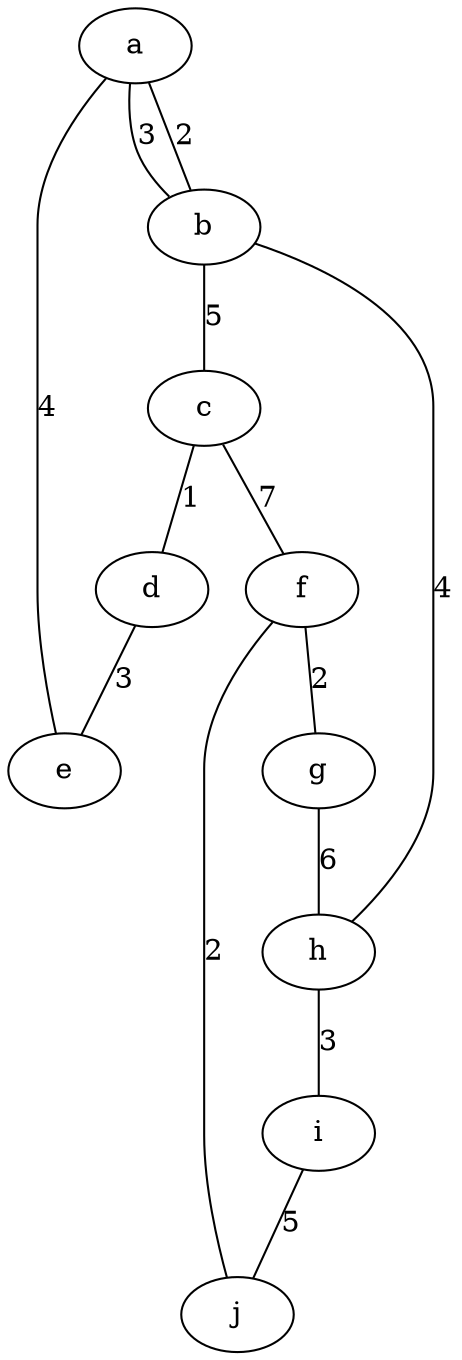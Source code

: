 graph Graph3 {
  // nós (letras)
  a; b; c; d; e; f; g; h; i; j;

  // ciclo 1 (a-b-c-d-e-a)
  a -- b [label=2];
  a -- b [label=3];  // aresta duplicada para testar
  b -- c [label=5];
  c -- d [label=1];
  d -- e [label=3];
  e -- a [label=4];

  // ciclo 2 (f-g-h-i-j-f)
  f -- g [label=2];
  g -- h [label=6];
  h -- i [label=3];
  i -- j [label=5];
  j -- f [label=2];

  // arestas que conectam os ciclos (garante que não seja uma árvore)
  c -- f [label=7];
  b -- h [label=4];
}
